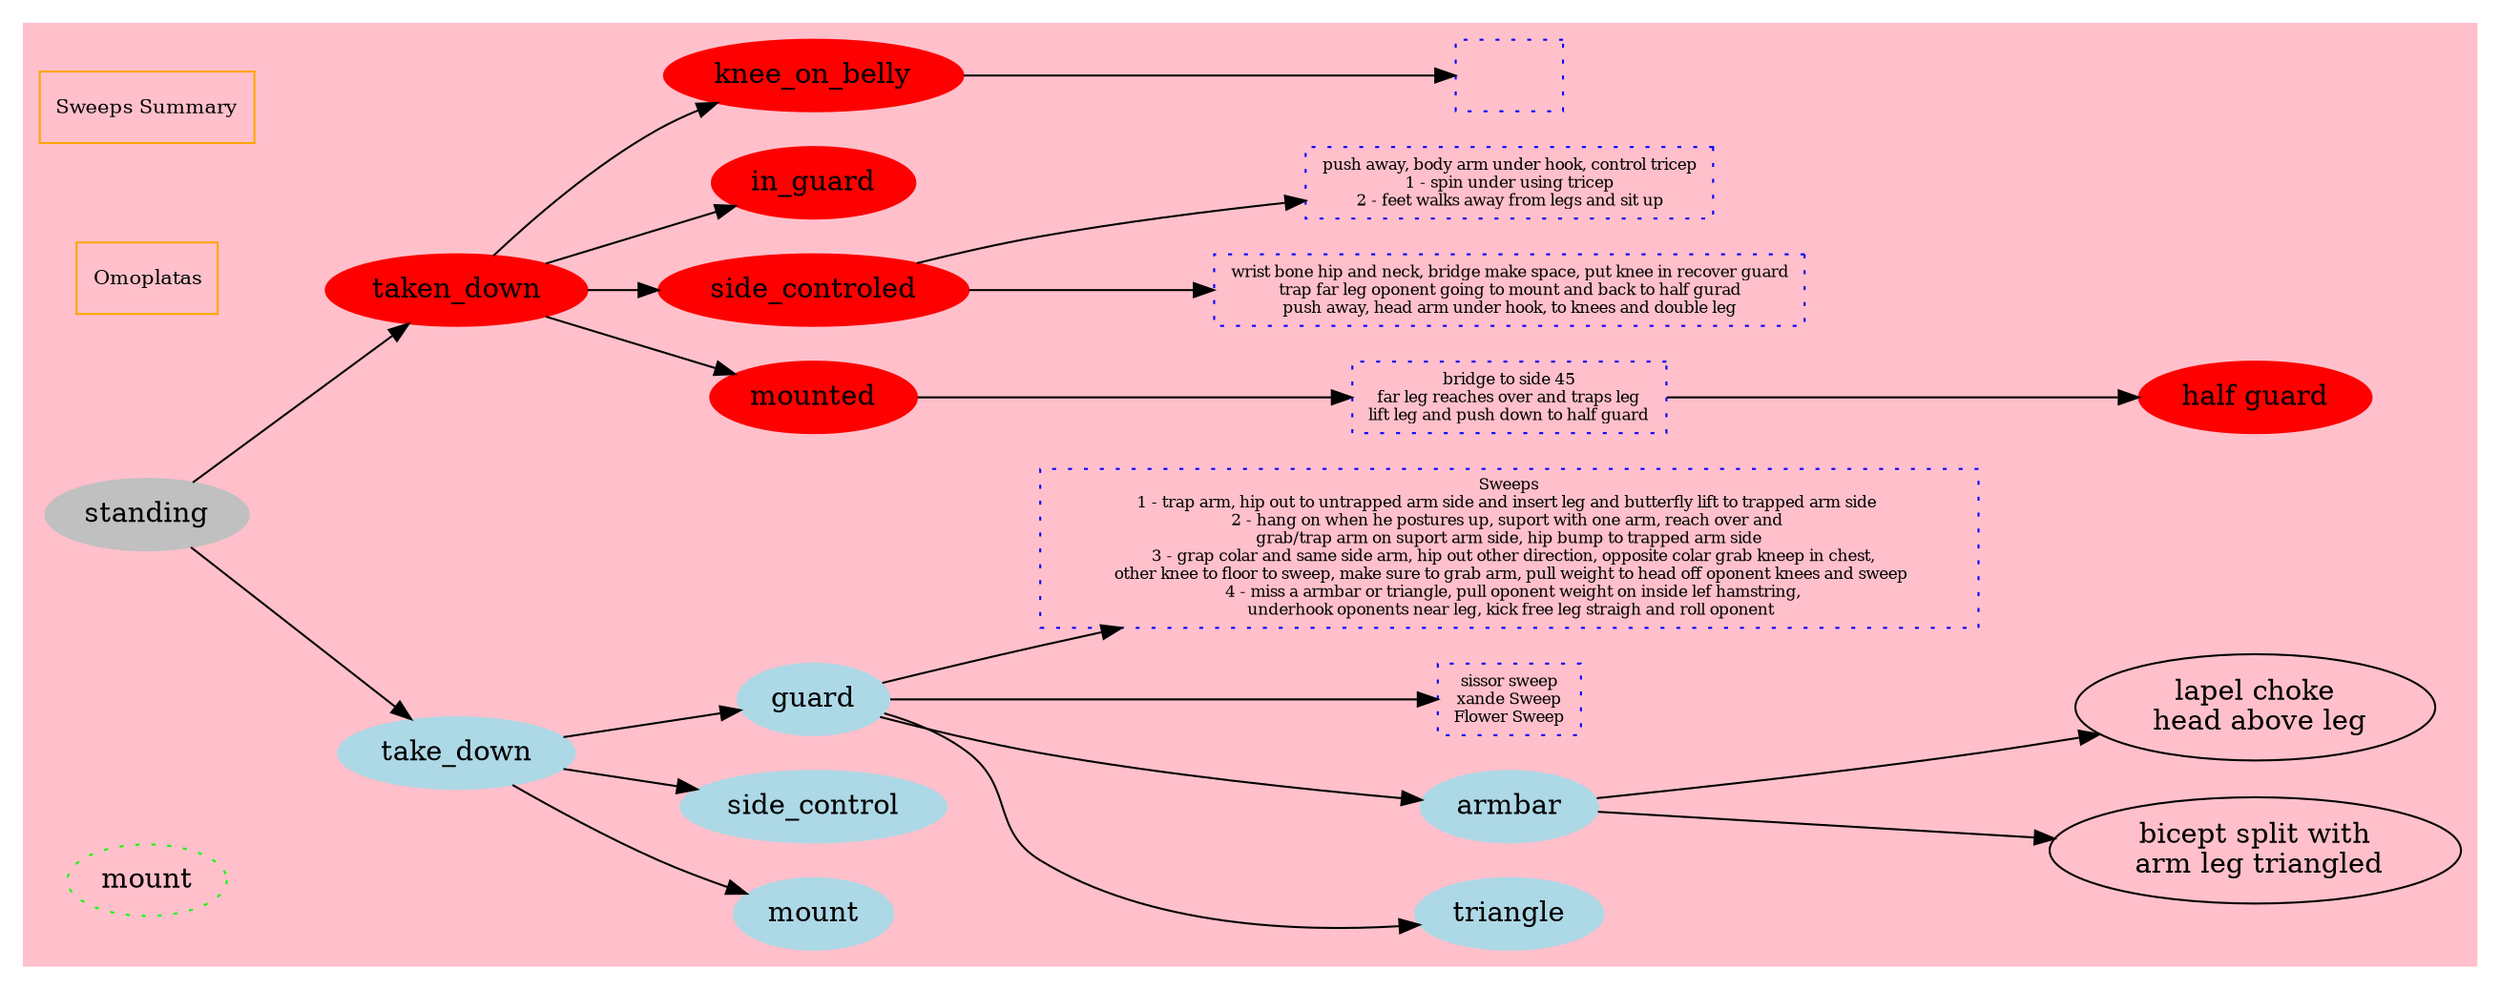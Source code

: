 digraph G {
    graph [ rankdir = "LR" ];
    subgraph cluster0 {
        sweepsummary [
            href="https://www.youtube.com/watch?v=cxc6uoaso7Q", 
            shape=box,
            color=orange,
            fontsize=10, 
            label=< <table border="0" cellspacing="0" cellborder="0" cellpadding="0">
            <tr><td>Sweeps Summary</td></tr>
            </table> >
        ];  

        omoplata1 [
            href="https://www.youtube.com/watch?v=tfvEGtSCIRI", 
            shape=box,
            color=orange,
            fontsize=10, 
            label=< <table border="0" cellspacing="0" cellborder="0" cellpadding="0">
            <tr><td>Omoplatas</td></tr>
            </table> >
        ];  

        style=filled;
        color=pink;
        standing [style=filled,color=gray];
        standing -> take_down;
        standing-> taken_down;
        take_down [style=filled,color=lightblue];
        taken_down [style=filled,color=red];
        taken_down -> mounted;
        taken_down -> side_controled;
        taken_down -> in_guard;
        taken_down -> knee_on_belly;
        knee_on_belly [style=filled,color=red];
        knee_on_belly -> knee_on_bellyd;
        knee_on_bellyd [
            href="https://www.youtube.com/watch?v=S_vtppaNxoc", 
            shape=box,
            color=blue,
            style=dotted,
            fontsize=8, 
            label=< <table border="0" cellspacing="0" cellborder="0" cellpadding="0">
            <tr><td></td></tr>
            <tr><td></td></tr>
            <tr><td></td></tr>
            </table> >
        ];          mounted [style=filled,color=red];
        mounted -> halfguardd -> halfguard;
        halfguard [label="half guard",style=filled, color=red];
        halfguardd [
            href="https://www.youtube.com/watch?v=q2OAJF__P2w", 
            shape=box,
            color=blue,
            style=dotted,
            fontsize=8, 
            label=< <table border="0" cellspacing="0" cellborder="0" cellpadding="0">
            <tr><td>bridge to side 45</td></tr>
            <tr><td>far leg reaches over and traps leg</td></tr>
            <tr><td>lift leg and push down to half guard</td></tr>
            </table> >
        ];        
        side_controled [style=filled,color=red];
        side_controled -> side_controledd;
        side_controled -> side_controledd2;
        side_controledd [
            href="https://www.youtube.com/watch?v=S_vtppaNxoc", 
            shape=box,
            color=blue,
            style=dotted,
            fontsize=8, 
            label=< <table border="0" cellspacing="0" cellborder="0" cellpadding="0">
            <tr><td>wrist bone hip and neck, bridge make space, put knee in recover guard</td></tr>
            <tr><td>trap far leg oponent going to mount and back to half gurad</td></tr>
            <tr><td>push away, head arm under hook, to knees and double leg</td></tr>
            </table> >
        ];  
       side_controledd2 [
            href="https://www.youtube.com/watch?v=6ZKFobk8vOQ", 
            shape=box,
            color=blue,
            style=dotted,
            fontsize=8, 
            label=< <table border="0" cellspacing="0" cellborder="0" cellpadding="0">
            <tr><td>push away, body arm under hook, control tricep</td></tr>
            <tr><td>1 - spin under using tricep</td></tr>
            <tr><td>2 - feet walks away from legs and sit up</td></tr>
            </table> >
        ];        
        in_guard [style=filled,color=red];
        take_down -> mount;
        take_down -> side_control;
        take_down -> guard;
        mount [style=filled,color=lightblue];
        side_control [style=filled,color=lightblue];
        guard [style=filled,color=lightblue];
        guard -> triangle;
        triangle [style=filled,color=lightblue];
        guard -> armbar;
        armbar [style=filled,color=lightblue];
        guard -> sweepSissor;
        guard -> sweep2;
        sweepSissor [
            href="https://www.youtube.com/watch?v=HHs1ftjayUw", 
            shape=box,
            color=blue,
            style=dotted,
            fontsize=8, 
            label=< <table border="0" cellspacing="0" cellborder="0" cellpadding="0">
            <tr><td>sissor sweep</td></tr>
            <tr><td>xande Sweep</td></tr>
            <tr><td>Flower Sweep</td></tr>
            </table> >
        ];
        sweep2 [
            href="https://www.youtube.com/watch?v=qp5AXBHxQec", 
            shape=box,
            color=blue,
            style=dotted,
            fontsize=8, 
            label=< <table border="0" cellspacing="0" cellborder="0" cellpadding="0">
            <tr><td>Sweeps</td></tr>
            <tr><td>1 - trap arm, hip out to untrapped arm side and insert leg and butterfly lift to trapped arm side </td></tr>
            <tr><td>2 - hang on when he postures up, suport with one arm, reach over and </td></tr>
            <tr><td>grab/trap arm on suport arm side, hip bump to trapped arm side</td></tr>
            <tr><td>
              3 - grap colar and same side arm, hip out other direction, opposite colar grab kneep in chest,
            </td></tr>
            <tr><td>
             other knee to floor to sweep, make sure to grab arm, pull weight to head off oponent knees and sweep
            </td></tr>
            <tr><td>
              4 - miss a armbar or triangle, pull oponent weight on inside lef hamstring,
            </td></tr>
            <tr><td>
             underhook oponents near leg, kick free leg straigh and roll oponent
            </td></tr>
            </table> >
        ];
        mounte1 [style=dotted,color=green, label=mount];
        armbar -> ltr;
        ltr [label=<bicept split with<br/> arm leg triangled>];
        armbar -> choke
        choke [label=<lapel choke<br/> head above leg>];
    }
}